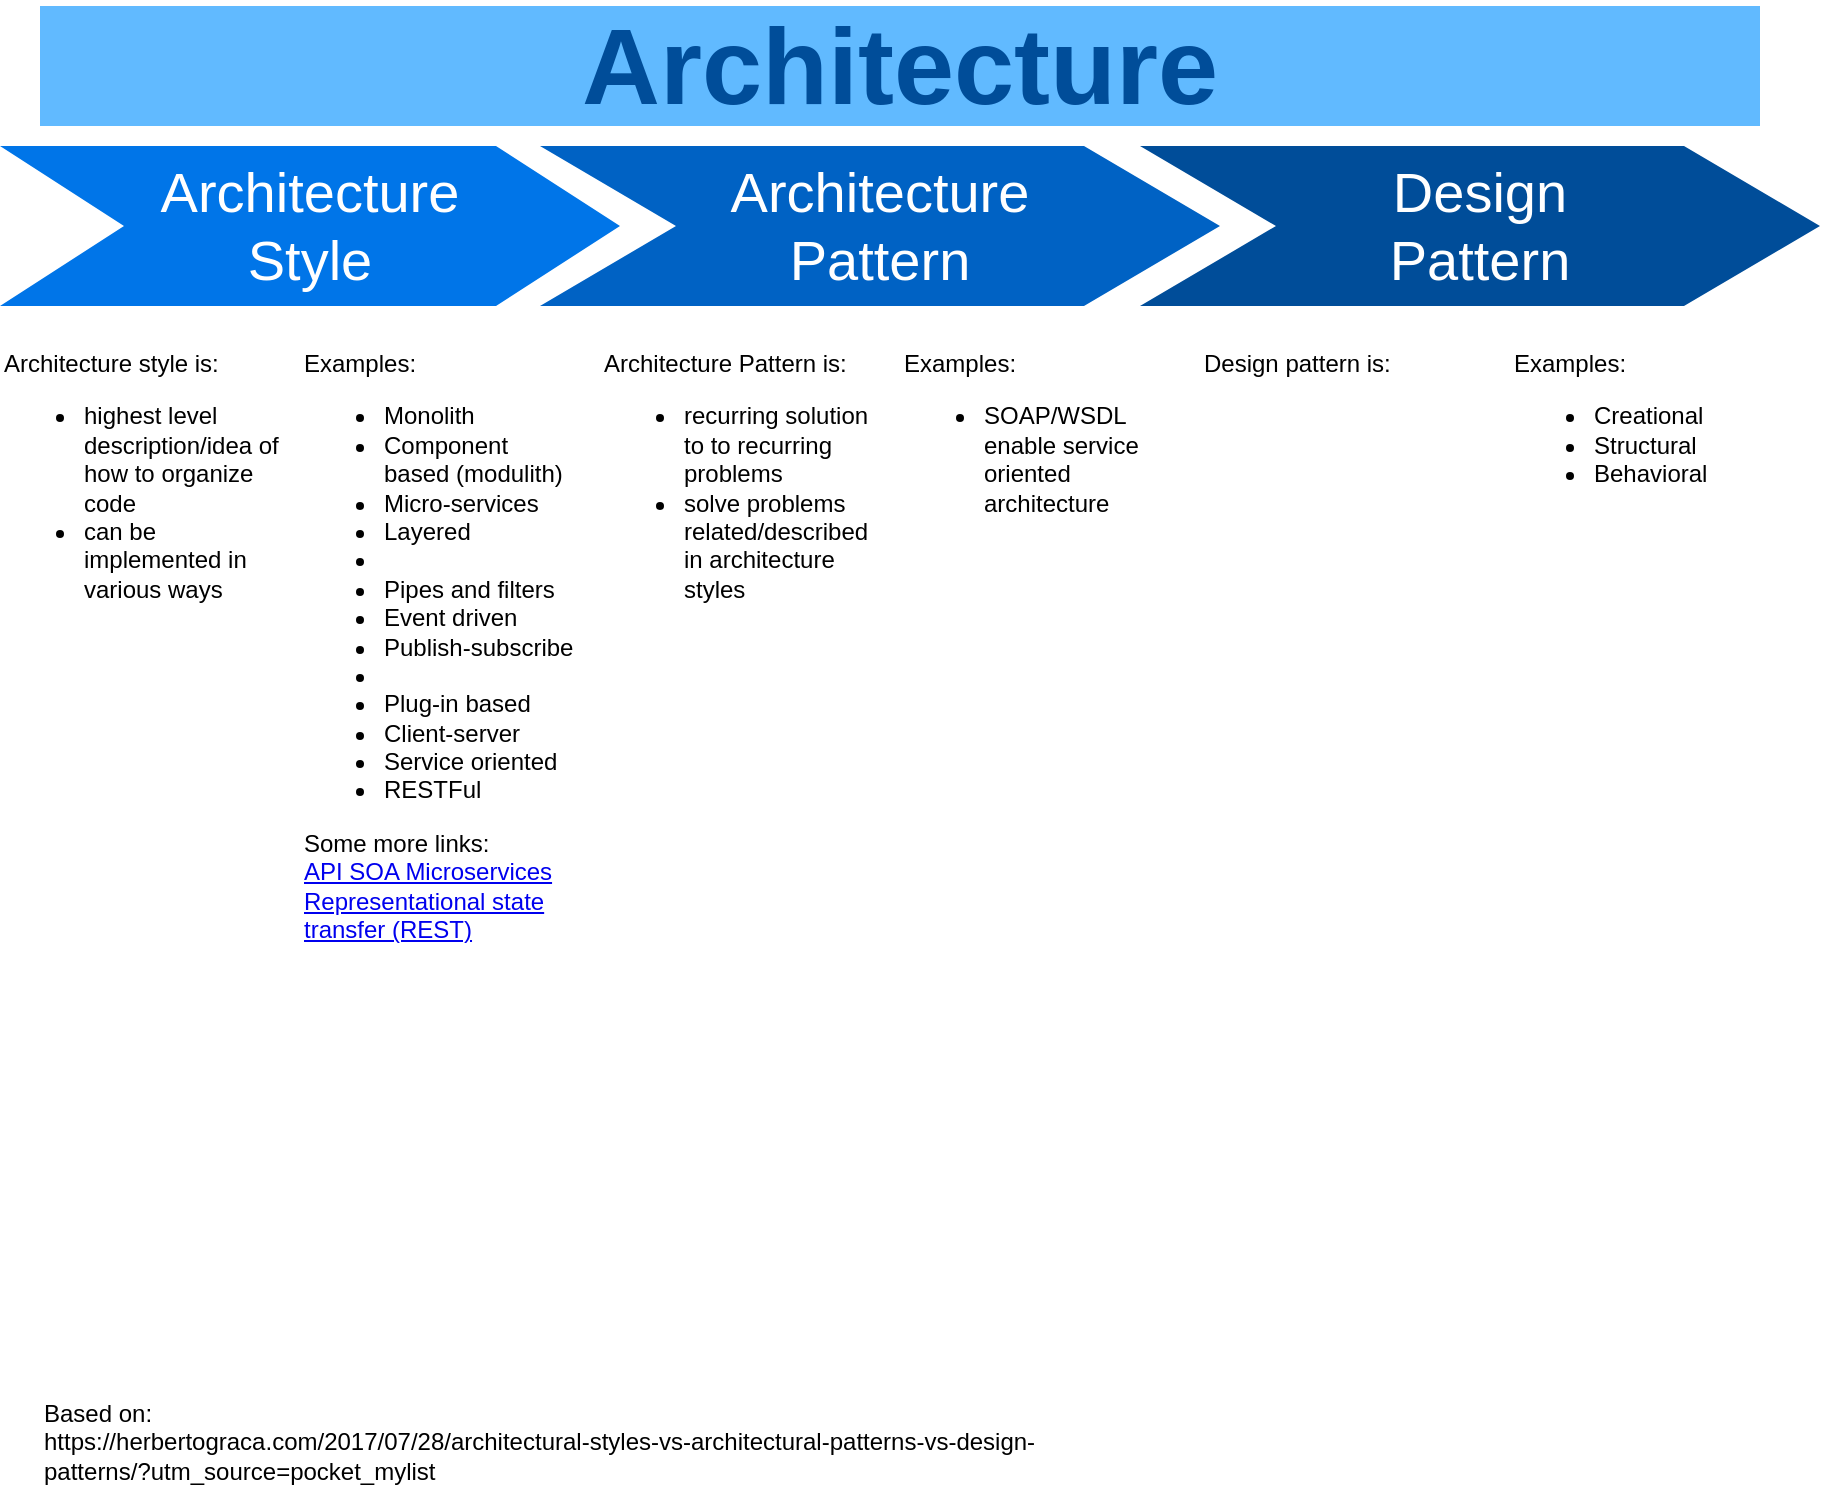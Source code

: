 <mxfile version="17.4.5" type="github">
  <diagram name="Page-1" id="d9b1e647-80fa-b4a2-5024-87a742678bcc">
    <mxGraphModel dx="1038" dy="536" grid="1" gridSize="10" guides="1" tooltips="1" connect="1" arrows="1" fold="1" page="1" pageScale="1" pageWidth="1100" pageHeight="850" background="none" math="0" shadow="0">
      <root>
        <mxCell id="0" />
        <mxCell id="1" parent="0" />
        <mxCell id="57fe6abec08f04cb-2" value="Architecture&lt;br&gt;Style" style="shape=step;whiteSpace=wrap;html=1;fontSize=28;fillColor=#0075E8;fontColor=#FFFFFF;strokeColor=none;" parent="1" vertex="1">
          <mxGeometry x="100" y="180" width="310" height="80" as="geometry" />
        </mxCell>
        <mxCell id="57fe6abec08f04cb-4" value="Architecture&lt;br&gt;Pattern" style="shape=step;whiteSpace=wrap;html=1;fontSize=28;fillColor=#0062C4;fontColor=#FFFFFF;strokeColor=none;" parent="1" vertex="1">
          <mxGeometry x="370" y="180" width="340" height="80" as="geometry" />
        </mxCell>
        <mxCell id="57fe6abec08f04cb-6" value="Design&lt;br&gt;Pattern" style="shape=step;whiteSpace=wrap;html=1;fontSize=28;fillColor=#004D99;fontColor=#FFFFFF;strokeColor=none;" parent="1" vertex="1">
          <mxGeometry x="670" y="180" width="340" height="80" as="geometry" />
        </mxCell>
        <mxCell id="57fe6abec08f04cb-7" value="Architecture" style="text;html=1;strokeColor=none;fillColor=#61BAFF;align=center;verticalAlign=middle;whiteSpace=wrap;fontSize=54;fontStyle=1;fontColor=#004D99;" parent="1" vertex="1">
          <mxGeometry x="120" y="110" width="860" height="60" as="geometry" />
        </mxCell>
        <mxCell id="57fe6abec08f04cb-8" value="&lt;div&gt;Architecture style is:&lt;/div&gt;&lt;div&gt;&lt;ul&gt;&lt;li&gt;highest level description/idea of how to organize code&lt;br&gt;&lt;/li&gt;&lt;li&gt;can be implemented in various ways&lt;br&gt;&lt;/li&gt;&lt;/ul&gt;&lt;/div&gt;" style="text;spacingTop=-5;fillColor=#ffffff;whiteSpace=wrap;html=1;align=left;fontSize=12;fontFamily=Helvetica;fillColor=none;strokeColor=none;" parent="1" vertex="1">
          <mxGeometry x="100" y="280" width="140" height="470" as="geometry" />
        </mxCell>
        <mxCell id="57fe6abec08f04cb-9" value="&lt;div&gt;Examples:&lt;/div&gt;&lt;div&gt;&lt;ul&gt;&lt;li&gt;Monolith&lt;/li&gt;&lt;li&gt;Component based (modulith)&lt;br&gt;&lt;/li&gt;&lt;li&gt;Micro-services&lt;/li&gt;&lt;li&gt;Layered&lt;br&gt;&lt;/li&gt;&lt;li&gt;&lt;br&gt;&lt;/li&gt;&lt;li&gt;Pipes and filters&lt;/li&gt;&lt;li&gt;Event driven&lt;/li&gt;&lt;li&gt;Publish-subscribe&lt;/li&gt;&lt;li&gt;&lt;br&gt;&lt;/li&gt;&lt;li&gt;Plug-in based&lt;/li&gt;&lt;li&gt;Client-server&lt;/li&gt;&lt;li&gt;Service oriented&lt;/li&gt;&lt;li&gt;RESTFul&lt;br&gt;&lt;/li&gt;&lt;/ul&gt;&lt;div&gt;Some more links:&lt;/div&gt;&lt;div&gt;&lt;a href=&quot;https://www.akana.com/blog/api-vs-soa-are-they-different&quot;&gt;API SOA Microservices&lt;/a&gt;&lt;/div&gt;&lt;div&gt;&lt;a href=&quot;https://www.akana.com/blog/what-is-rest-api&quot;&gt;Representational state transfer (REST)&lt;/a&gt;&lt;/div&gt;&lt;/div&gt;" style="text;spacingTop=-5;fillColor=#ffffff;whiteSpace=wrap;html=1;align=left;fontSize=12;fontFamily=Helvetica;fillColor=none;strokeColor=none;" parent="1" vertex="1">
          <mxGeometry x="250" y="280" width="140" height="470" as="geometry" />
        </mxCell>
        <mxCell id="57fe6abec08f04cb-10" value="&lt;div&gt;Architecture Pattern is:&lt;/div&gt;&lt;div&gt;&lt;ul&gt;&lt;li&gt;recurring solution to to recurring problems&lt;/li&gt;&lt;li&gt;solve problems related/described in architecture styles&lt;br&gt;&lt;/li&gt;&lt;/ul&gt;&lt;/div&gt;" style="text;spacingTop=-5;fillColor=#ffffff;whiteSpace=wrap;html=1;align=left;fontSize=12;fontFamily=Helvetica;fillColor=none;strokeColor=none;" parent="1" vertex="1">
          <mxGeometry x="400" y="280" width="140" height="470" as="geometry" />
        </mxCell>
        <mxCell id="57fe6abec08f04cb-11" value="&lt;div&gt;Examples:&lt;/div&gt;&lt;div&gt;&lt;ul&gt;&lt;li&gt;SOAP/WSDL enable service oriented architecture&lt;br&gt;&lt;/li&gt;&lt;/ul&gt;&lt;/div&gt;" style="text;spacingTop=-5;fillColor=#ffffff;whiteSpace=wrap;html=1;align=left;fontSize=12;fontFamily=Helvetica;fillColor=none;strokeColor=none;" parent="1" vertex="1">
          <mxGeometry x="550" y="280" width="140" height="470" as="geometry" />
        </mxCell>
        <mxCell id="57fe6abec08f04cb-12" value="Design pattern is:" style="text;spacingTop=-5;fillColor=#ffffff;whiteSpace=wrap;html=1;align=left;fontSize=12;fontFamily=Helvetica;fillColor=none;strokeColor=none;" parent="1" vertex="1">
          <mxGeometry x="700" y="280" width="140" height="470" as="geometry" />
        </mxCell>
        <mxCell id="57fe6abec08f04cb-13" value="&lt;div&gt;Examples:&lt;/div&gt;&lt;div&gt;&lt;ul&gt;&lt;li&gt;Creational&lt;/li&gt;&lt;li&gt;Structural&lt;br&gt;&lt;/li&gt;&lt;li&gt;Behavioral&lt;/li&gt;&lt;/ul&gt;&lt;/div&gt;" style="text;spacingTop=-5;fillColor=#ffffff;whiteSpace=wrap;html=1;align=left;fontSize=12;fontFamily=Helvetica;fillColor=none;strokeColor=none;" parent="1" vertex="1">
          <mxGeometry x="855" y="280" width="140" height="470" as="geometry" />
        </mxCell>
        <UserObject label="&lt;div&gt;Based on:&lt;br&gt;&lt;/div&gt;&lt;div&gt;https://herbertograca.com/2017/07/28/architectural-styles-vs-architectural-patterns-vs-design-patterns/?utm_source=pocket_mylist&lt;/div&gt;" link="https://herbertograca.com/2017/07/28/architectural-styles-vs-architectural-patterns-vs-design-patterns/?utm_source=pocket_mylist" id="VXPDmnrQG1_MW_k54ZVx-1">
          <mxCell style="text;whiteSpace=wrap;html=1;" vertex="1" parent="1">
            <mxGeometry x="120" y="800" width="550" height="40" as="geometry" />
          </mxCell>
        </UserObject>
      </root>
    </mxGraphModel>
  </diagram>
</mxfile>
